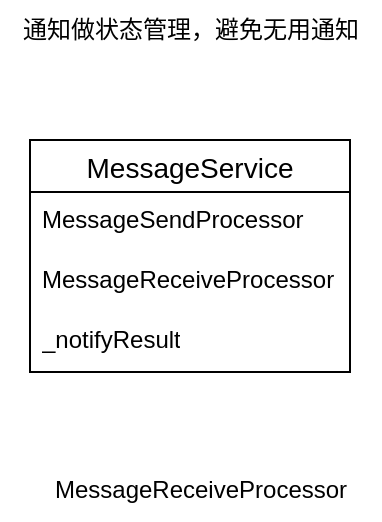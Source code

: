 <mxfile version="26.0.3">
  <diagram name="第 1 页" id="gj0v9bddOiOuWV1zP_EC">
    <mxGraphModel dx="1434" dy="746" grid="1" gridSize="10" guides="1" tooltips="1" connect="1" arrows="1" fold="1" page="1" pageScale="1" pageWidth="827" pageHeight="1169" math="0" shadow="0">
      <root>
        <mxCell id="0" />
        <mxCell id="1" parent="0" />
        <mxCell id="SGs6WRk_eunRLkdvT9y4-1" value="MessageService" style="swimlane;fontStyle=0;childLayout=stackLayout;horizontal=1;startSize=26;horizontalStack=0;resizeParent=1;resizeParentMax=0;resizeLast=0;collapsible=1;marginBottom=0;align=center;fontSize=14;" vertex="1" parent="1">
          <mxGeometry x="40" y="160" width="160" height="116" as="geometry" />
        </mxCell>
        <mxCell id="SGs6WRk_eunRLkdvT9y4-2" value="MessageSendProcessor" style="text;strokeColor=none;fillColor=none;spacingLeft=4;spacingRight=4;overflow=hidden;rotatable=0;points=[[0,0.5],[1,0.5]];portConstraint=eastwest;fontSize=12;whiteSpace=wrap;html=1;" vertex="1" parent="SGs6WRk_eunRLkdvT9y4-1">
          <mxGeometry y="26" width="160" height="30" as="geometry" />
        </mxCell>
        <mxCell id="SGs6WRk_eunRLkdvT9y4-3" value="MessageReceiveProcessor" style="text;strokeColor=none;fillColor=none;spacingLeft=4;spacingRight=4;overflow=hidden;rotatable=0;points=[[0,0.5],[1,0.5]];portConstraint=eastwest;fontSize=12;whiteSpace=wrap;html=1;" vertex="1" parent="SGs6WRk_eunRLkdvT9y4-1">
          <mxGeometry y="56" width="160" height="30" as="geometry" />
        </mxCell>
        <mxCell id="SGs6WRk_eunRLkdvT9y4-4" value="_notifyResult" style="text;strokeColor=none;fillColor=none;spacingLeft=4;spacingRight=4;overflow=hidden;rotatable=0;points=[[0,0.5],[1,0.5]];portConstraint=eastwest;fontSize=12;whiteSpace=wrap;html=1;" vertex="1" parent="SGs6WRk_eunRLkdvT9y4-1">
          <mxGeometry y="86" width="160" height="30" as="geometry" />
        </mxCell>
        <mxCell id="SGs6WRk_eunRLkdvT9y4-5" value="通知做状态管理，避免无用通知" style="text;html=1;align=center;verticalAlign=middle;resizable=0;points=[];autosize=1;strokeColor=none;fillColor=none;" vertex="1" parent="1">
          <mxGeometry x="25" y="90" width="190" height="30" as="geometry" />
        </mxCell>
        <mxCell id="SGs6WRk_eunRLkdvT9y4-9" value="&lt;span style=&quot;text-align: left; text-wrap-mode: wrap;&quot;&gt;MessageReceiveProcessor&lt;/span&gt;" style="text;html=1;align=center;verticalAlign=middle;resizable=0;points=[];autosize=1;strokeColor=none;fillColor=none;" vertex="1" parent="1">
          <mxGeometry x="40" y="320" width="170" height="30" as="geometry" />
        </mxCell>
      </root>
    </mxGraphModel>
  </diagram>
</mxfile>
